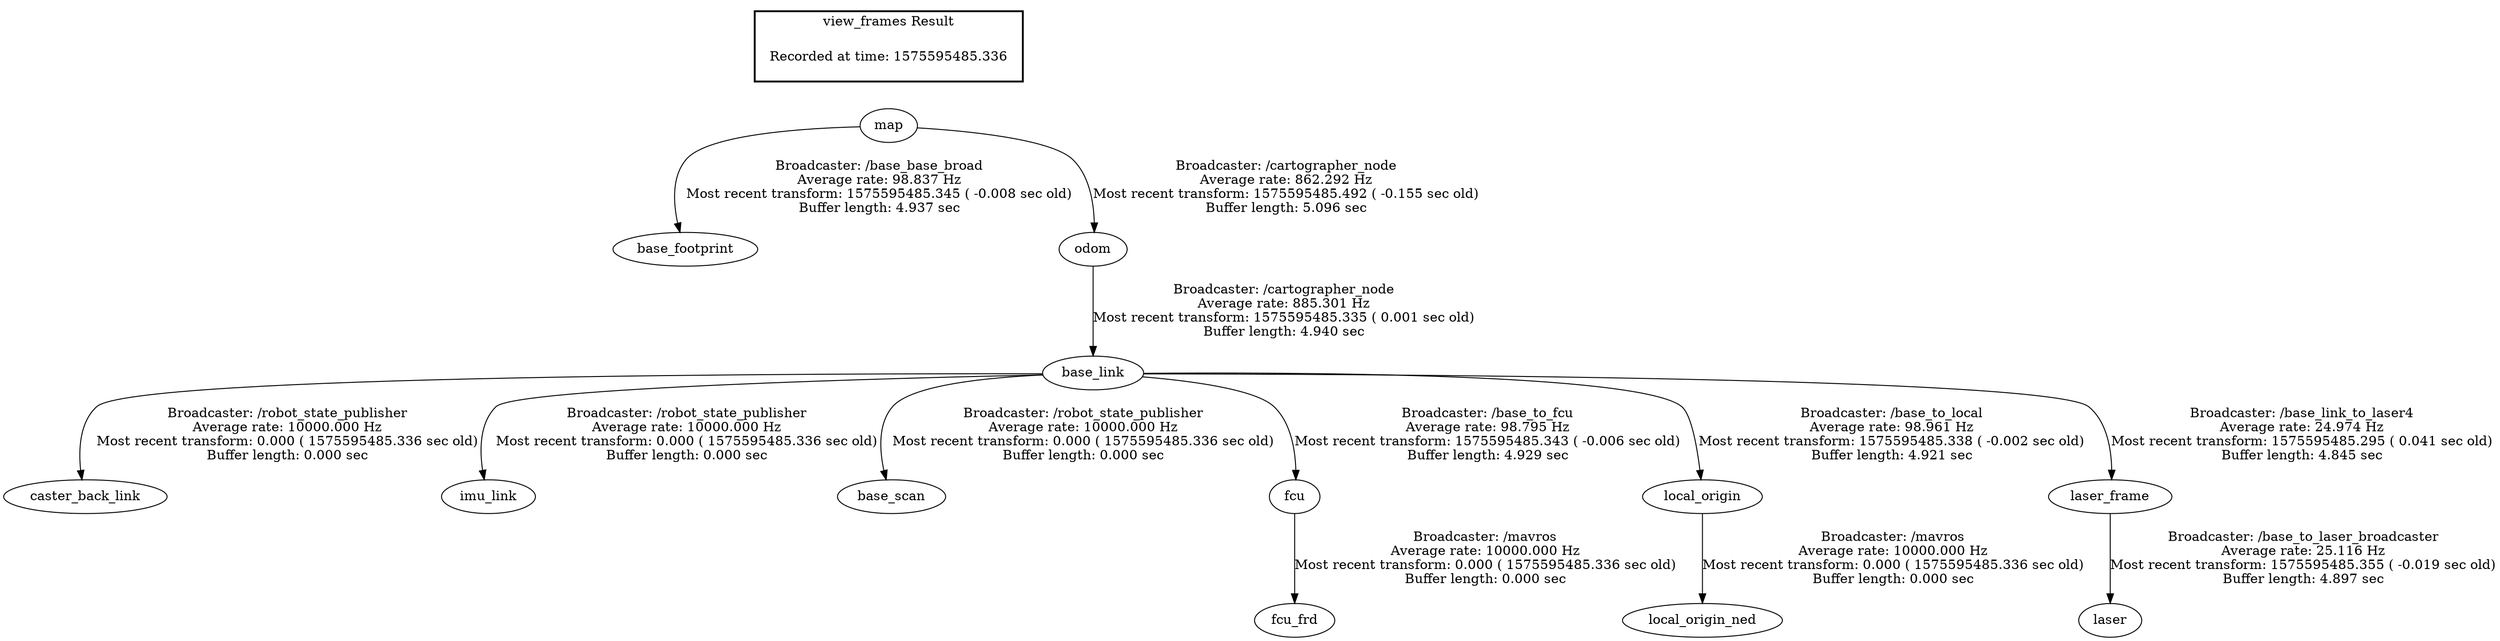 digraph G {
"map" -> "base_footprint"[label="Broadcaster: /base_base_broad\nAverage rate: 98.837 Hz\nMost recent transform: 1575595485.345 ( -0.008 sec old)\nBuffer length: 4.937 sec\n"];
"map" -> "odom"[label="Broadcaster: /cartographer_node\nAverage rate: 862.292 Hz\nMost recent transform: 1575595485.492 ( -0.155 sec old)\nBuffer length: 5.096 sec\n"];
"odom" -> "base_link"[label="Broadcaster: /cartographer_node\nAverage rate: 885.301 Hz\nMost recent transform: 1575595485.335 ( 0.001 sec old)\nBuffer length: 4.940 sec\n"];
"base_link" -> "caster_back_link"[label="Broadcaster: /robot_state_publisher\nAverage rate: 10000.000 Hz\nMost recent transform: 0.000 ( 1575595485.336 sec old)\nBuffer length: 0.000 sec\n"];
"base_link" -> "imu_link"[label="Broadcaster: /robot_state_publisher\nAverage rate: 10000.000 Hz\nMost recent transform: 0.000 ( 1575595485.336 sec old)\nBuffer length: 0.000 sec\n"];
"base_link" -> "base_scan"[label="Broadcaster: /robot_state_publisher\nAverage rate: 10000.000 Hz\nMost recent transform: 0.000 ( 1575595485.336 sec old)\nBuffer length: 0.000 sec\n"];
"base_link" -> "fcu"[label="Broadcaster: /base_to_fcu\nAverage rate: 98.795 Hz\nMost recent transform: 1575595485.343 ( -0.006 sec old)\nBuffer length: 4.929 sec\n"];
"base_link" -> "local_origin"[label="Broadcaster: /base_to_local\nAverage rate: 98.961 Hz\nMost recent transform: 1575595485.338 ( -0.002 sec old)\nBuffer length: 4.921 sec\n"];
"laser_frame" -> "laser"[label="Broadcaster: /base_to_laser_broadcaster\nAverage rate: 25.116 Hz\nMost recent transform: 1575595485.355 ( -0.019 sec old)\nBuffer length: 4.897 sec\n"];
"base_link" -> "laser_frame"[label="Broadcaster: /base_link_to_laser4\nAverage rate: 24.974 Hz\nMost recent transform: 1575595485.295 ( 0.041 sec old)\nBuffer length: 4.845 sec\n"];
"local_origin" -> "local_origin_ned"[label="Broadcaster: /mavros\nAverage rate: 10000.000 Hz\nMost recent transform: 0.000 ( 1575595485.336 sec old)\nBuffer length: 0.000 sec\n"];
"fcu" -> "fcu_frd"[label="Broadcaster: /mavros\nAverage rate: 10000.000 Hz\nMost recent transform: 0.000 ( 1575595485.336 sec old)\nBuffer length: 0.000 sec\n"];
edge [style=invis];
 subgraph cluster_legend { style=bold; color=black; label ="view_frames Result";
"Recorded at time: 1575595485.336"[ shape=plaintext ] ;
 }->"map";
}